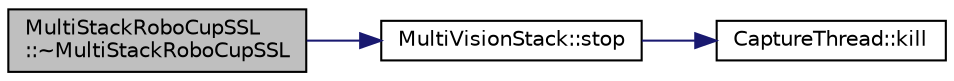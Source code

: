 digraph "MultiStackRoboCupSSL::~MultiStackRoboCupSSL"
{
 // INTERACTIVE_SVG=YES
  edge [fontname="Helvetica",fontsize="10",labelfontname="Helvetica",labelfontsize="10"];
  node [fontname="Helvetica",fontsize="10",shape=record];
  rankdir="LR";
  Node1 [label="MultiStackRoboCupSSL\l::~MultiStackRoboCupSSL",height=0.2,width=0.4,color="black", fillcolor="grey75", style="filled", fontcolor="black"];
  Node1 -> Node2 [color="midnightblue",fontsize="10",style="solid",fontname="Helvetica"];
  Node2 [label="MultiVisionStack::stop",height=0.2,width=0.4,color="black", fillcolor="white", style="filled",URL="$dc/d23/class_multi_vision_stack.html#aa13a0e0ac8ab100d9f9c5f4f1ac943d3"];
  Node2 -> Node3 [color="midnightblue",fontsize="10",style="solid",fontname="Helvetica"];
  Node3 [label="CaptureThread::kill",height=0.2,width=0.4,color="black", fillcolor="white", style="filled",URL="$d6/de9/class_capture_thread.html#ad090018bf9fca28b946fd2c0fa320e15"];
}
